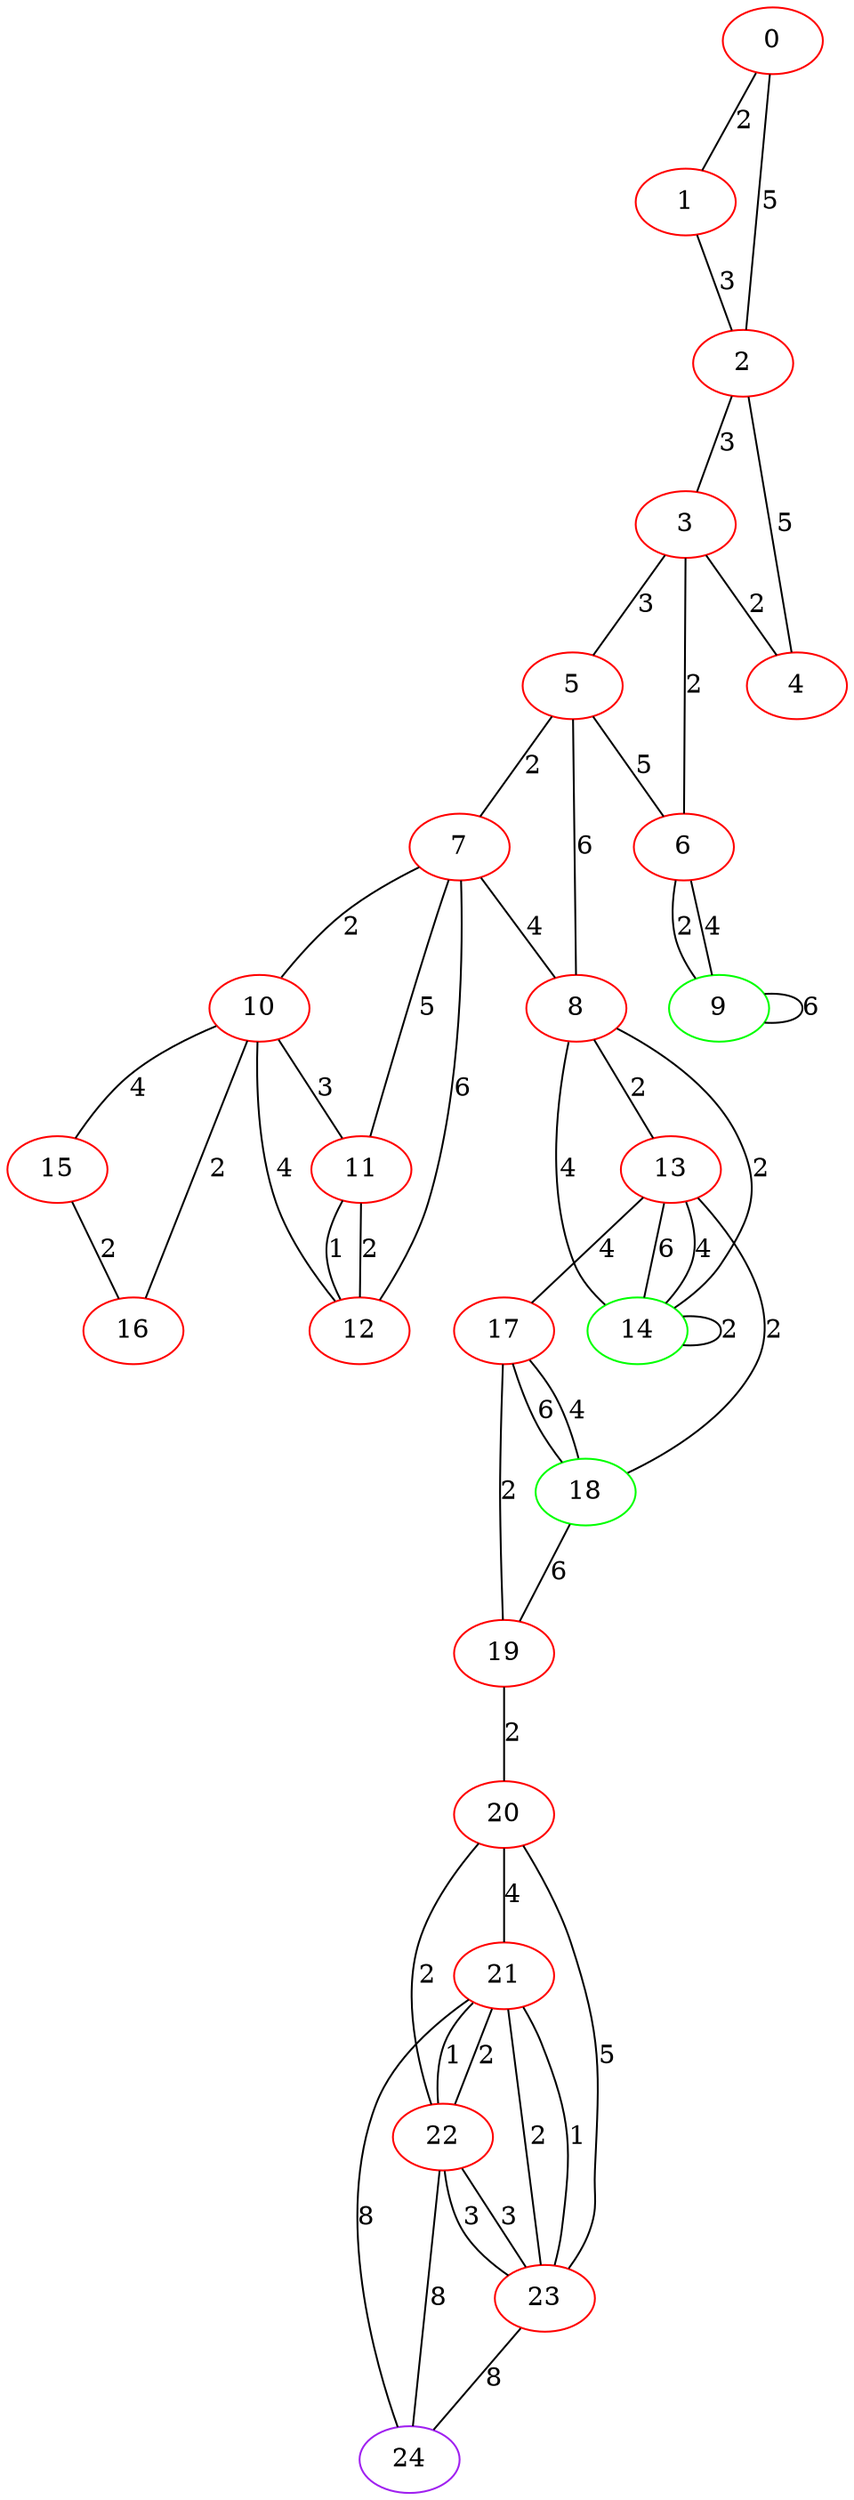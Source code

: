 graph "" {
0 [color=red, weight=1];
1 [color=red, weight=1];
2 [color=red, weight=1];
3 [color=red, weight=1];
4 [color=red, weight=1];
5 [color=red, weight=1];
6 [color=red, weight=1];
7 [color=red, weight=1];
8 [color=red, weight=1];
9 [color=green, weight=2];
10 [color=red, weight=1];
11 [color=red, weight=1];
12 [color=red, weight=1];
13 [color=red, weight=1];
14 [color=green, weight=2];
15 [color=red, weight=1];
16 [color=red, weight=1];
17 [color=red, weight=1];
18 [color=green, weight=2];
19 [color=red, weight=1];
20 [color=red, weight=1];
21 [color=red, weight=1];
22 [color=red, weight=1];
23 [color=red, weight=1];
24 [color=purple, weight=4];
0 -- 1  [key=0, label=2];
0 -- 2  [key=0, label=5];
1 -- 2  [key=0, label=3];
2 -- 3  [key=0, label=3];
2 -- 4  [key=0, label=5];
3 -- 4  [key=0, label=2];
3 -- 5  [key=0, label=3];
3 -- 6  [key=0, label=2];
5 -- 8  [key=0, label=6];
5 -- 6  [key=0, label=5];
5 -- 7  [key=0, label=2];
6 -- 9  [key=0, label=2];
6 -- 9  [key=1, label=4];
7 -- 8  [key=0, label=4];
7 -- 10  [key=0, label=2];
7 -- 11  [key=0, label=5];
7 -- 12  [key=0, label=6];
8 -- 13  [key=0, label=2];
8 -- 14  [key=0, label=2];
8 -- 14  [key=1, label=4];
9 -- 9  [key=0, label=6];
10 -- 16  [key=0, label=2];
10 -- 11  [key=0, label=3];
10 -- 12  [key=0, label=4];
10 -- 15  [key=0, label=4];
11 -- 12  [key=0, label=1];
11 -- 12  [key=1, label=2];
13 -- 17  [key=0, label=4];
13 -- 18  [key=0, label=2];
13 -- 14  [key=0, label=4];
13 -- 14  [key=1, label=6];
14 -- 14  [key=0, label=2];
15 -- 16  [key=0, label=2];
17 -- 18  [key=0, label=6];
17 -- 18  [key=1, label=4];
17 -- 19  [key=0, label=2];
18 -- 19  [key=0, label=6];
19 -- 20  [key=0, label=2];
20 -- 21  [key=0, label=4];
20 -- 22  [key=0, label=2];
20 -- 23  [key=0, label=5];
21 -- 24  [key=0, label=8];
21 -- 22  [key=0, label=1];
21 -- 22  [key=1, label=2];
21 -- 23  [key=0, label=2];
21 -- 23  [key=1, label=1];
22 -- 24  [key=0, label=8];
22 -- 23  [key=0, label=3];
22 -- 23  [key=1, label=3];
23 -- 24  [key=0, label=8];
}
